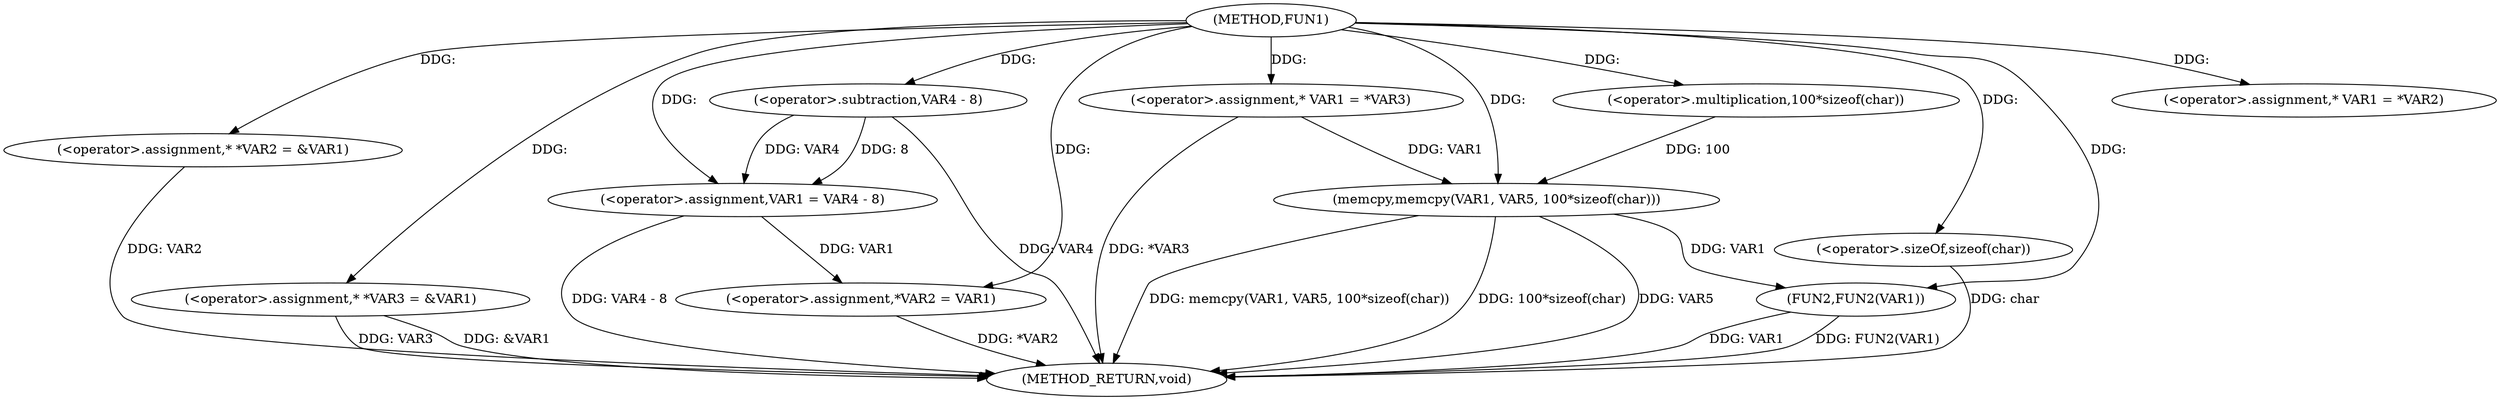 digraph FUN1 {  
"1000100" [label = "(METHOD,FUN1)" ]
"1000146" [label = "(METHOD_RETURN,void)" ]
"1000104" [label = "(<operator>.assignment,* *VAR2 = &VAR1)" ]
"1000109" [label = "(<operator>.assignment,* *VAR3 = &VAR1)" ]
"1000116" [label = "(<operator>.assignment,* VAR1 = *VAR2)" ]
"1000120" [label = "(<operator>.assignment,VAR1 = VAR4 - 8)" ]
"1000122" [label = "(<operator>.subtraction,VAR4 - 8)" ]
"1000125" [label = "(<operator>.assignment,*VAR2 = VAR1)" ]
"1000131" [label = "(<operator>.assignment,* VAR1 = *VAR3)" ]
"1000137" [label = "(memcpy,memcpy(VAR1, VAR5, 100*sizeof(char)))" ]
"1000140" [label = "(<operator>.multiplication,100*sizeof(char))" ]
"1000142" [label = "(<operator>.sizeOf,sizeof(char))" ]
"1000144" [label = "(FUN2,FUN2(VAR1))" ]
  "1000125" -> "1000146"  [ label = "DDG: *VAR2"] 
  "1000104" -> "1000146"  [ label = "DDG: VAR2"] 
  "1000137" -> "1000146"  [ label = "DDG: 100*sizeof(char)"] 
  "1000144" -> "1000146"  [ label = "DDG: FUN2(VAR1)"] 
  "1000131" -> "1000146"  [ label = "DDG: *VAR3"] 
  "1000122" -> "1000146"  [ label = "DDG: VAR4"] 
  "1000137" -> "1000146"  [ label = "DDG: VAR5"] 
  "1000109" -> "1000146"  [ label = "DDG: VAR3"] 
  "1000142" -> "1000146"  [ label = "DDG: char"] 
  "1000120" -> "1000146"  [ label = "DDG: VAR4 - 8"] 
  "1000144" -> "1000146"  [ label = "DDG: VAR1"] 
  "1000109" -> "1000146"  [ label = "DDG: &VAR1"] 
  "1000137" -> "1000146"  [ label = "DDG: memcpy(VAR1, VAR5, 100*sizeof(char))"] 
  "1000100" -> "1000104"  [ label = "DDG: "] 
  "1000100" -> "1000109"  [ label = "DDG: "] 
  "1000100" -> "1000116"  [ label = "DDG: "] 
  "1000122" -> "1000120"  [ label = "DDG: VAR4"] 
  "1000122" -> "1000120"  [ label = "DDG: 8"] 
  "1000100" -> "1000120"  [ label = "DDG: "] 
  "1000100" -> "1000122"  [ label = "DDG: "] 
  "1000120" -> "1000125"  [ label = "DDG: VAR1"] 
  "1000100" -> "1000125"  [ label = "DDG: "] 
  "1000100" -> "1000131"  [ label = "DDG: "] 
  "1000131" -> "1000137"  [ label = "DDG: VAR1"] 
  "1000100" -> "1000137"  [ label = "DDG: "] 
  "1000140" -> "1000137"  [ label = "DDG: 100"] 
  "1000100" -> "1000140"  [ label = "DDG: "] 
  "1000100" -> "1000142"  [ label = "DDG: "] 
  "1000137" -> "1000144"  [ label = "DDG: VAR1"] 
  "1000100" -> "1000144"  [ label = "DDG: "] 
}
